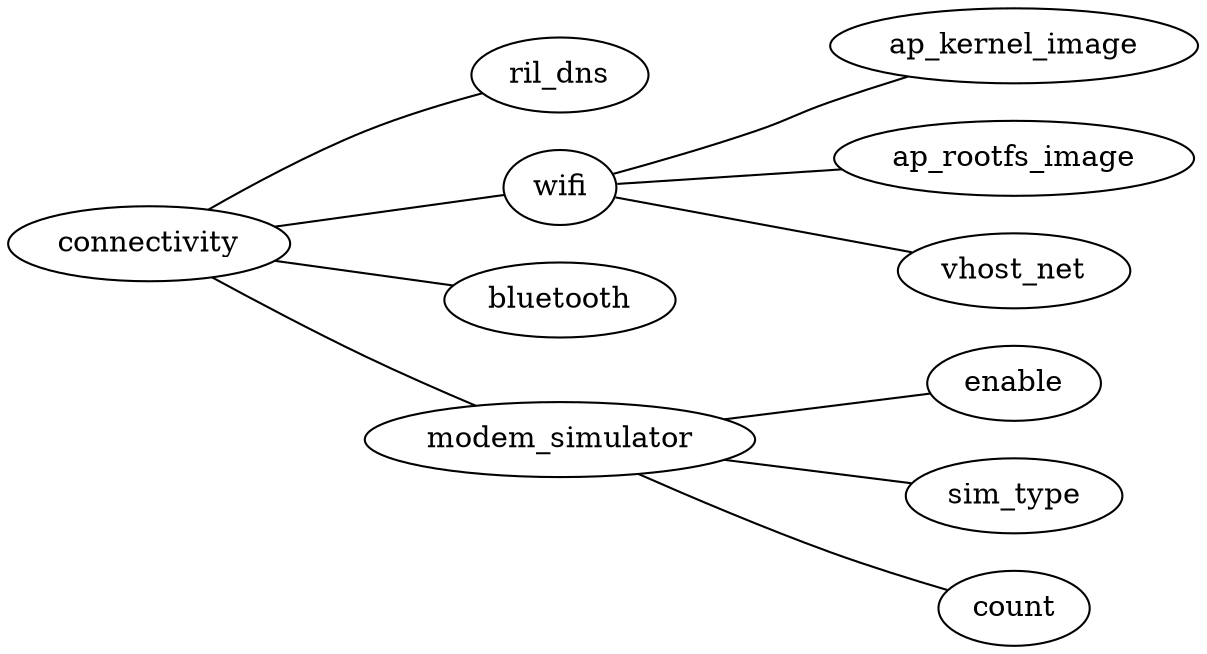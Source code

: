 graph {
  rankdir=LR

connectivity--ril_dns
connectivity--wifi
    wifi--ap_kernel_image
    wifi--ap_rootfs_image
    wifi--vhost_net
connectivity--bluetooth
connectivity--modem_simulator
    modem_simulator--enable
    modem_simulator--sim_type
    modem_simulator--count
}